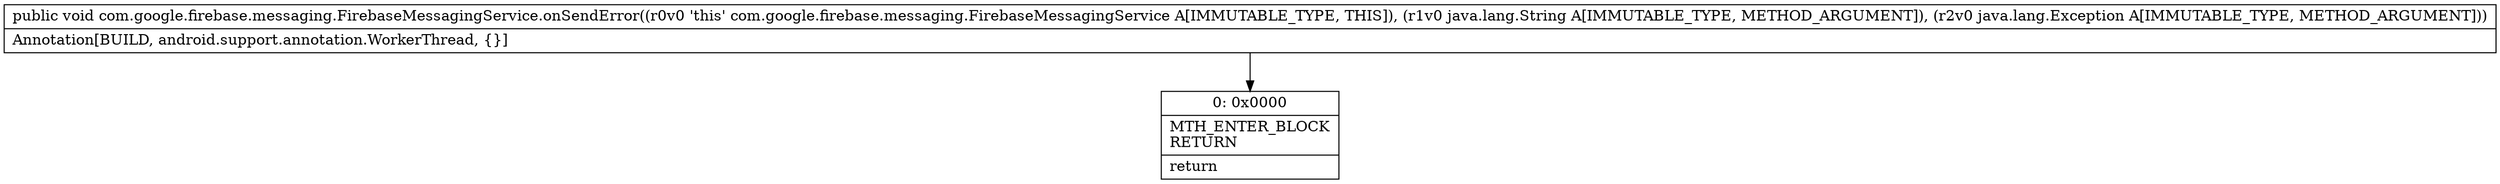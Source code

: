 digraph "CFG forcom.google.firebase.messaging.FirebaseMessagingService.onSendError(Ljava\/lang\/String;Ljava\/lang\/Exception;)V" {
Node_0 [shape=record,label="{0\:\ 0x0000|MTH_ENTER_BLOCK\lRETURN\l|return\l}"];
MethodNode[shape=record,label="{public void com.google.firebase.messaging.FirebaseMessagingService.onSendError((r0v0 'this' com.google.firebase.messaging.FirebaseMessagingService A[IMMUTABLE_TYPE, THIS]), (r1v0 java.lang.String A[IMMUTABLE_TYPE, METHOD_ARGUMENT]), (r2v0 java.lang.Exception A[IMMUTABLE_TYPE, METHOD_ARGUMENT]))  | Annotation[BUILD, android.support.annotation.WorkerThread, \{\}]\l}"];
MethodNode -> Node_0;
}

